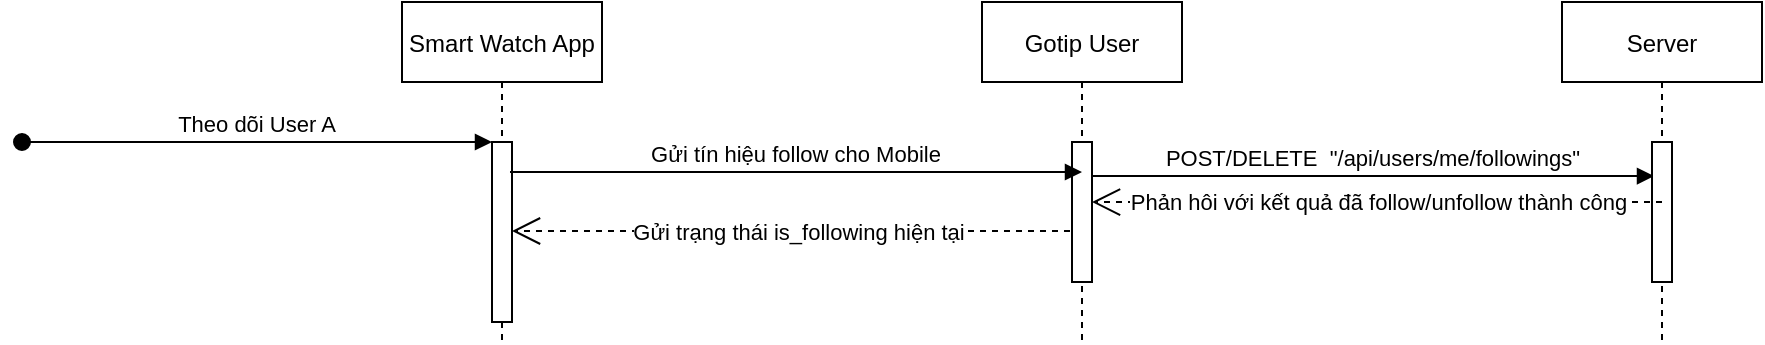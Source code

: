 <mxfile version="20.8.13" type="google"><diagram id="kgpKYQtTHZ0yAKxKKP6v" name="Page-1"><mxGraphModel grid="1" page="1" gridSize="10" guides="1" tooltips="1" connect="1" arrows="1" fold="1" pageScale="1" pageWidth="850" pageHeight="1100" math="0" shadow="0"><root><mxCell id="0"/><mxCell id="1" parent="0"/><mxCell id="vdn1St0CO9z2u07YFBTS-29" value="Smart Watch App" style="shape=umlLifeline;perimeter=lifelinePerimeter;container=1;collapsible=0;recursiveResize=0;rounded=0;shadow=0;strokeWidth=1;" vertex="1" parent="1"><mxGeometry x="30" y="100" width="100" height="170" as="geometry"/></mxCell><mxCell id="vdn1St0CO9z2u07YFBTS-30" value="" style="points=[];perimeter=orthogonalPerimeter;rounded=0;shadow=0;strokeWidth=1;" vertex="1" parent="vdn1St0CO9z2u07YFBTS-29"><mxGeometry x="45" y="70" width="10" height="90" as="geometry"/></mxCell><mxCell id="vdn1St0CO9z2u07YFBTS-31" value="Theo dõi User A" style="verticalAlign=bottom;startArrow=oval;endArrow=block;startSize=8;shadow=0;strokeWidth=1;" edge="1" parent="vdn1St0CO9z2u07YFBTS-29" target="vdn1St0CO9z2u07YFBTS-30"><mxGeometry relative="1" as="geometry"><mxPoint x="-190" y="70" as="sourcePoint"/></mxGeometry></mxCell><mxCell id="MydSTy4lcgOYfeA4KR9m-3" value="Gửi trạng thái is_following hiện tại" style="endArrow=open;endSize=12;dashed=1;html=1;rounded=0;exitX=0.5;exitY=0.636;exitDx=0;exitDy=0;exitPerimeter=0;" edge="1" parent="vdn1St0CO9z2u07YFBTS-29" source="MydSTy4lcgOYfeA4KR9m-1"><mxGeometry width="160" relative="1" as="geometry"><mxPoint x="340" y="114.5" as="sourcePoint"/><mxPoint x="55" y="114.5" as="targetPoint"/></mxGeometry></mxCell><mxCell id="vdn1St0CO9z2u07YFBTS-32" value="Gotip User" style="shape=umlLifeline;perimeter=lifelinePerimeter;container=1;collapsible=0;recursiveResize=0;rounded=0;shadow=0;strokeWidth=1;" vertex="1" parent="1"><mxGeometry x="320" y="100" width="100" height="170" as="geometry"/></mxCell><mxCell id="MydSTy4lcgOYfeA4KR9m-1" value="" style="points=[];perimeter=orthogonalPerimeter;rounded=0;shadow=0;strokeWidth=1;" vertex="1" parent="vdn1St0CO9z2u07YFBTS-32"><mxGeometry x="45" y="70" width="10" height="70" as="geometry"/></mxCell><mxCell id="MydSTy4lcgOYfeA4KR9m-2" value="Gửi tín hiệu follow cho Mobile" style="verticalAlign=bottom;endArrow=block;shadow=0;strokeWidth=1;exitX=0.9;exitY=0.167;exitDx=0;exitDy=0;exitPerimeter=0;" edge="1" parent="vdn1St0CO9z2u07YFBTS-32" source="vdn1St0CO9z2u07YFBTS-30"><mxGeometry relative="1" as="geometry"><mxPoint x="-110" y="85" as="sourcePoint"/><mxPoint x="50" y="85" as="targetPoint"/></mxGeometry></mxCell><mxCell id="vdn1St0CO9z2u07YFBTS-35" value="POST/DELETE  &quot;/api/users/me/followings&quot;" style="verticalAlign=bottom;endArrow=block;shadow=0;strokeWidth=1;entryX=0.1;entryY=0.243;entryDx=0;entryDy=0;entryPerimeter=0;" edge="1" parent="1" source="MydSTy4lcgOYfeA4KR9m-1" target="vdn1St0CO9z2u07YFBTS-39"><mxGeometry relative="1" as="geometry"><mxPoint x="380" y="180" as="sourcePoint"/><mxPoint x="670" y="180" as="targetPoint"/></mxGeometry></mxCell><mxCell id="vdn1St0CO9z2u07YFBTS-38" value="Server" style="shape=umlLifeline;perimeter=lifelinePerimeter;container=1;collapsible=0;recursiveResize=0;rounded=0;shadow=0;strokeWidth=1;" vertex="1" parent="1"><mxGeometry x="610" y="100" width="100" height="170" as="geometry"/></mxCell><mxCell id="vdn1St0CO9z2u07YFBTS-39" value="" style="points=[];perimeter=orthogonalPerimeter;rounded=0;shadow=0;strokeWidth=1;" vertex="1" parent="vdn1St0CO9z2u07YFBTS-38"><mxGeometry x="45" y="70" width="10" height="70" as="geometry"/></mxCell><mxCell id="vdn1St0CO9z2u07YFBTS-40" value="Phản hôi với kết quả đã follow/unfollow thành công" style="endArrow=open;endSize=12;dashed=1;html=1;rounded=0;exitX=0.5;exitY=0.429;exitDx=0;exitDy=0;exitPerimeter=0;" edge="1" parent="1" source="vdn1St0CO9z2u07YFBTS-39" target="MydSTy4lcgOYfeA4KR9m-1"><mxGeometry width="160" relative="1" as="geometry"><mxPoint x="360" y="430" as="sourcePoint"/><mxPoint x="400" y="200" as="targetPoint"/></mxGeometry></mxCell></root></mxGraphModel></diagram></mxfile>